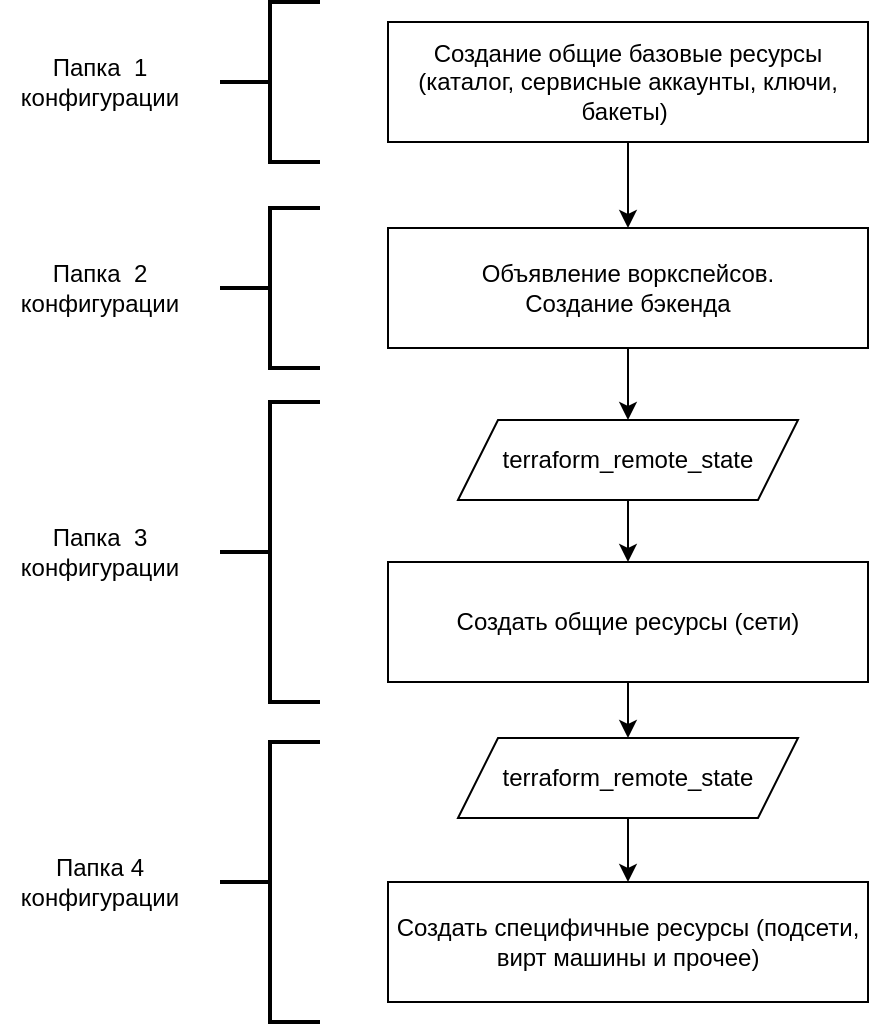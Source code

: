 <mxfile version="20.8.5" type="device"><diagram id="vzUPUYM0zI3yAwfBEq9d" name="Страница 1"><mxGraphModel dx="1185" dy="667" grid="1" gridSize="10" guides="1" tooltips="1" connect="1" arrows="1" fold="1" page="1" pageScale="1" pageWidth="827" pageHeight="1169" math="0" shadow="0"><root><mxCell id="0"/><mxCell id="1" parent="0"/><mxCell id="k_9ICHw7K8TFDc7Ghwum-1" value="Создание общие базовые ресурсы (каталог, сервисные аккаунты, ключи, бакеты)&amp;nbsp;" style="rounded=0;whiteSpace=wrap;html=1;" parent="1" vertex="1"><mxGeometry x="294" y="70" width="240" height="60" as="geometry"/></mxCell><mxCell id="zLY2xlNAtApzLce30pZG-1" value="Объявление воркспейсов.&lt;br&gt;Создание бэкенда" style="rounded=0;whiteSpace=wrap;html=1;" vertex="1" parent="1"><mxGeometry x="294" y="173" width="240" height="60" as="geometry"/></mxCell><mxCell id="zLY2xlNAtApzLce30pZG-2" value="Создать общие ресурсы (сети)" style="rounded=0;whiteSpace=wrap;html=1;" vertex="1" parent="1"><mxGeometry x="294" y="340" width="240" height="60" as="geometry"/></mxCell><mxCell id="zLY2xlNAtApzLce30pZG-3" value="terraform_remote_state" style="shape=parallelogram;perimeter=parallelogramPerimeter;whiteSpace=wrap;html=1;fixedSize=1;" vertex="1" parent="1"><mxGeometry x="329" y="269" width="170" height="40" as="geometry"/></mxCell><mxCell id="zLY2xlNAtApzLce30pZG-4" value="Создать специфичные ресурсы (подсети, вирт машины и прочее)" style="rounded=0;whiteSpace=wrap;html=1;" vertex="1" parent="1"><mxGeometry x="294" y="500" width="240" height="60" as="geometry"/></mxCell><mxCell id="zLY2xlNAtApzLce30pZG-5" value="terraform_remote_state" style="shape=parallelogram;perimeter=parallelogramPerimeter;whiteSpace=wrap;html=1;fixedSize=1;" vertex="1" parent="1"><mxGeometry x="329" y="428" width="170" height="40" as="geometry"/></mxCell><mxCell id="zLY2xlNAtApzLce30pZG-6" value="" style="endArrow=classic;html=1;rounded=0;exitX=0.5;exitY=1;exitDx=0;exitDy=0;" edge="1" parent="1" source="k_9ICHw7K8TFDc7Ghwum-1" target="zLY2xlNAtApzLce30pZG-1"><mxGeometry width="50" height="50" relative="1" as="geometry"><mxPoint x="390" y="600" as="sourcePoint"/><mxPoint x="440" y="550" as="targetPoint"/></mxGeometry></mxCell><mxCell id="zLY2xlNAtApzLce30pZG-7" value="" style="endArrow=classic;html=1;rounded=0;entryX=0.5;entryY=0;entryDx=0;entryDy=0;exitX=0.5;exitY=1;exitDx=0;exitDy=0;" edge="1" parent="1" source="zLY2xlNAtApzLce30pZG-1" target="zLY2xlNAtApzLce30pZG-3"><mxGeometry width="50" height="50" relative="1" as="geometry"><mxPoint x="230" y="230" as="sourcePoint"/><mxPoint x="440" y="550" as="targetPoint"/></mxGeometry></mxCell><mxCell id="zLY2xlNAtApzLce30pZG-8" value="" style="endArrow=classic;html=1;rounded=0;entryX=0.5;entryY=0;entryDx=0;entryDy=0;exitX=0.5;exitY=1;exitDx=0;exitDy=0;" edge="1" parent="1" source="zLY2xlNAtApzLce30pZG-3" target="zLY2xlNAtApzLce30pZG-2"><mxGeometry width="50" height="50" relative="1" as="geometry"><mxPoint x="380" y="540" as="sourcePoint"/><mxPoint x="430" y="490" as="targetPoint"/></mxGeometry></mxCell><mxCell id="zLY2xlNAtApzLce30pZG-9" value="" style="endArrow=classic;html=1;rounded=0;entryX=0.5;entryY=0;entryDx=0;entryDy=0;exitX=0.5;exitY=1;exitDx=0;exitDy=0;" edge="1" parent="1" source="zLY2xlNAtApzLce30pZG-2" target="zLY2xlNAtApzLce30pZG-5"><mxGeometry width="50" height="50" relative="1" as="geometry"><mxPoint x="380" y="540" as="sourcePoint"/><mxPoint x="430" y="490" as="targetPoint"/></mxGeometry></mxCell><mxCell id="zLY2xlNAtApzLce30pZG-10" value="" style="endArrow=classic;html=1;rounded=0;exitX=0.5;exitY=1;exitDx=0;exitDy=0;entryX=0.5;entryY=0;entryDx=0;entryDy=0;" edge="1" parent="1" source="zLY2xlNAtApzLce30pZG-5" target="zLY2xlNAtApzLce30pZG-4"><mxGeometry width="50" height="50" relative="1" as="geometry"><mxPoint x="380" y="540" as="sourcePoint"/><mxPoint x="500" y="650" as="targetPoint"/></mxGeometry></mxCell><mxCell id="zLY2xlNAtApzLce30pZG-11" value="Папка&amp;nbsp; 1 конфигурации" style="text;html=1;strokeColor=none;fillColor=none;align=center;verticalAlign=middle;whiteSpace=wrap;rounded=0;" vertex="1" parent="1"><mxGeometry x="100" y="85" width="100" height="30" as="geometry"/></mxCell><mxCell id="zLY2xlNAtApzLce30pZG-12" value="Папка&amp;nbsp; 2 конфигурации" style="text;html=1;strokeColor=none;fillColor=none;align=center;verticalAlign=middle;whiteSpace=wrap;rounded=0;" vertex="1" parent="1"><mxGeometry x="100" y="188" width="100" height="30" as="geometry"/></mxCell><mxCell id="zLY2xlNAtApzLce30pZG-13" value="Папка&amp;nbsp; 3 конфигурации" style="text;html=1;strokeColor=none;fillColor=none;align=center;verticalAlign=middle;whiteSpace=wrap;rounded=0;" vertex="1" parent="1"><mxGeometry x="100" y="320" width="100" height="30" as="geometry"/></mxCell><mxCell id="zLY2xlNAtApzLce30pZG-14" value="Папка 4 конфигурации" style="text;html=1;strokeColor=none;fillColor=none;align=center;verticalAlign=middle;whiteSpace=wrap;rounded=0;" vertex="1" parent="1"><mxGeometry x="100" y="485" width="100" height="30" as="geometry"/></mxCell><mxCell id="zLY2xlNAtApzLce30pZG-15" value="" style="strokeWidth=2;html=1;shape=mxgraph.flowchart.annotation_2;align=left;labelPosition=right;pointerEvents=1;" vertex="1" parent="1"><mxGeometry x="210" y="60" width="50" height="80" as="geometry"/></mxCell><mxCell id="zLY2xlNAtApzLce30pZG-16" value="" style="strokeWidth=2;html=1;shape=mxgraph.flowchart.annotation_2;align=left;labelPosition=right;pointerEvents=1;" vertex="1" parent="1"><mxGeometry x="210" y="163" width="50" height="80" as="geometry"/></mxCell><mxCell id="zLY2xlNAtApzLce30pZG-17" value="" style="strokeWidth=2;html=1;shape=mxgraph.flowchart.annotation_2;align=left;labelPosition=right;pointerEvents=1;" vertex="1" parent="1"><mxGeometry x="210" y="260" width="50" height="150" as="geometry"/></mxCell><mxCell id="zLY2xlNAtApzLce30pZG-18" value="" style="strokeWidth=2;html=1;shape=mxgraph.flowchart.annotation_2;align=left;labelPosition=right;pointerEvents=1;" vertex="1" parent="1"><mxGeometry x="210" y="430" width="50" height="140" as="geometry"/></mxCell></root></mxGraphModel></diagram></mxfile>